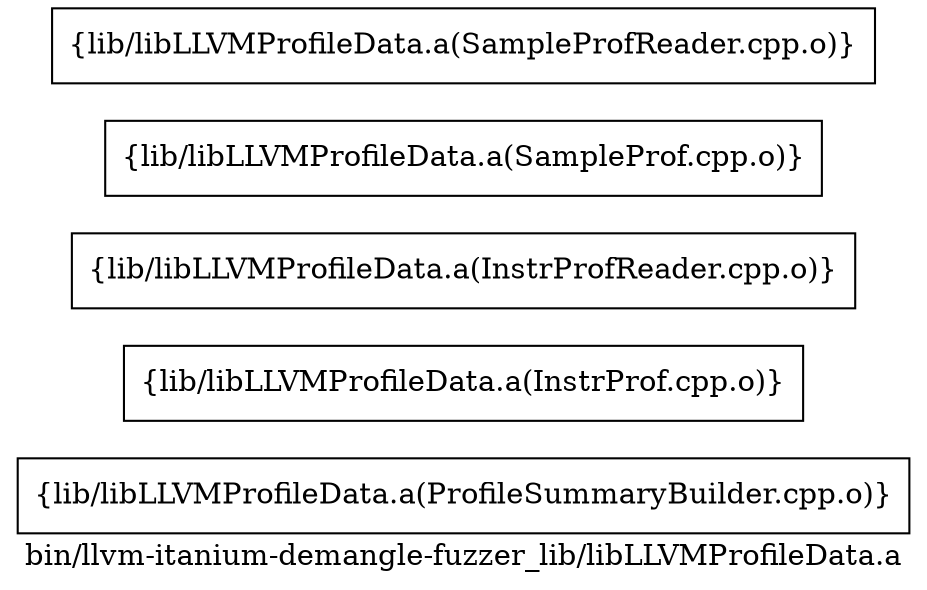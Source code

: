digraph "bin/llvm-itanium-demangle-fuzzer_lib/libLLVMProfileData.a" {
	label="bin/llvm-itanium-demangle-fuzzer_lib/libLLVMProfileData.a";
	rankdir=LR;

	Node0x55ae711284f8 [shape=record,shape=box,group=0,label="{lib/libLLVMProfileData.a(ProfileSummaryBuilder.cpp.o)}"];
	Node0x55ae7112fb18 [shape=record,shape=box,group=0,label="{lib/libLLVMProfileData.a(InstrProf.cpp.o)}"];
	Node0x55ae711312d8 [shape=record,shape=box,group=0,label="{lib/libLLVMProfileData.a(InstrProfReader.cpp.o)}"];
	Node0x55ae711282c8 [shape=record,shape=box,group=0,label="{lib/libLLVMProfileData.a(SampleProf.cpp.o)}"];
	Node0x55ae7112b9c8 [shape=record,shape=box,group=0,label="{lib/libLLVMProfileData.a(SampleProfReader.cpp.o)}"];
}
